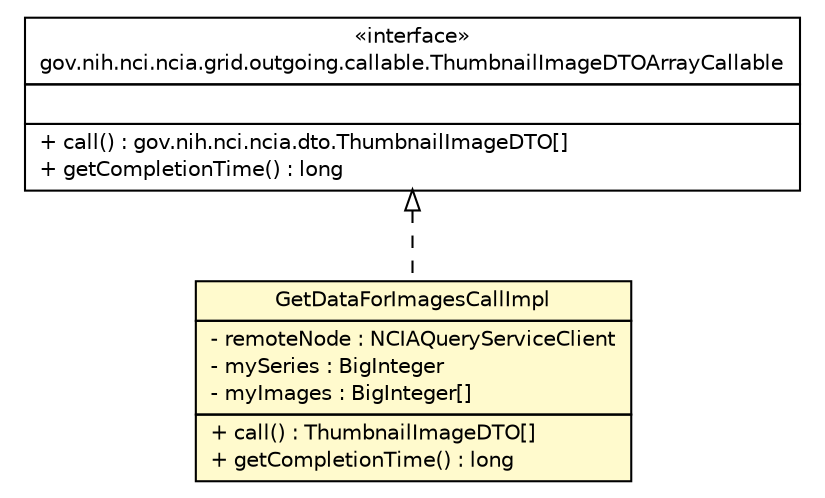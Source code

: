 #!/usr/local/bin/dot
#
# Class diagram 
# Generated by UmlGraph version 4.8 (http://www.spinellis.gr/sw/umlgraph)
#

digraph G {
	edge [fontname="Helvetica",fontsize=10,labelfontname="Helvetica",labelfontsize=10];
	node [fontname="Helvetica",fontsize=10,shape=plaintext];
	// gov.nih.nci.ncia.grid.outgoing.callable.ThumbnailImageDTOArrayCallable
	c36001 [label=<<table border="0" cellborder="1" cellspacing="0" cellpadding="2" port="p" href="../ThumbnailImageDTOArrayCallable.html">
		<tr><td><table border="0" cellspacing="0" cellpadding="1">
			<tr><td> &laquo;interface&raquo; </td></tr>
			<tr><td> gov.nih.nci.ncia.grid.outgoing.callable.ThumbnailImageDTOArrayCallable </td></tr>
		</table></td></tr>
		<tr><td><table border="0" cellspacing="0" cellpadding="1">
			<tr><td align="left">  </td></tr>
		</table></td></tr>
		<tr><td><table border="0" cellspacing="0" cellpadding="1">
			<tr><td align="left"> + call() : gov.nih.nci.ncia.dto.ThumbnailImageDTO[] </td></tr>
			<tr><td align="left"> + getCompletionTime() : long </td></tr>
		</table></td></tr>
		</table>>, fontname="Helvetica", fontcolor="black", fontsize=10.0];
	// gov.nih.nci.ncia.grid.outgoing.callable.impl.GetDataForImagesCallImpl
	c36004 [label=<<table border="0" cellborder="1" cellspacing="0" cellpadding="2" port="p" bgcolor="lemonChiffon" href="./GetDataForImagesCallImpl.html">
		<tr><td><table border="0" cellspacing="0" cellpadding="1">
			<tr><td> GetDataForImagesCallImpl </td></tr>
		</table></td></tr>
		<tr><td><table border="0" cellspacing="0" cellpadding="1">
			<tr><td align="left"> - remoteNode : NCIAQueryServiceClient </td></tr>
			<tr><td align="left"> - mySeries : BigInteger </td></tr>
			<tr><td align="left"> - myImages : BigInteger[] </td></tr>
		</table></td></tr>
		<tr><td><table border="0" cellspacing="0" cellpadding="1">
			<tr><td align="left"> + call() : ThumbnailImageDTO[] </td></tr>
			<tr><td align="left"> + getCompletionTime() : long </td></tr>
		</table></td></tr>
		</table>>, fontname="Helvetica", fontcolor="black", fontsize=10.0];
	//gov.nih.nci.ncia.grid.outgoing.callable.impl.GetDataForImagesCallImpl implements gov.nih.nci.ncia.grid.outgoing.callable.ThumbnailImageDTOArrayCallable
	c36001:p -> c36004:p [dir=back,arrowtail=empty,style=dashed];
}

